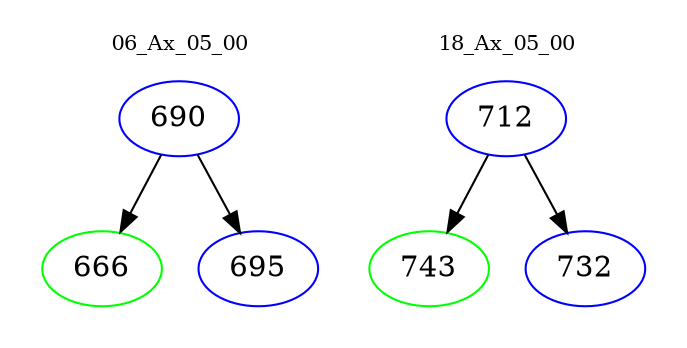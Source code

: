 digraph{
subgraph cluster_0 {
color = white
label = "06_Ax_05_00";
fontsize=10;
T0_690 [label="690", color="blue"]
T0_690 -> T0_666 [color="black"]
T0_666 [label="666", color="green"]
T0_690 -> T0_695 [color="black"]
T0_695 [label="695", color="blue"]
}
subgraph cluster_1 {
color = white
label = "18_Ax_05_00";
fontsize=10;
T1_712 [label="712", color="blue"]
T1_712 -> T1_743 [color="black"]
T1_743 [label="743", color="green"]
T1_712 -> T1_732 [color="black"]
T1_732 [label="732", color="blue"]
}
}
